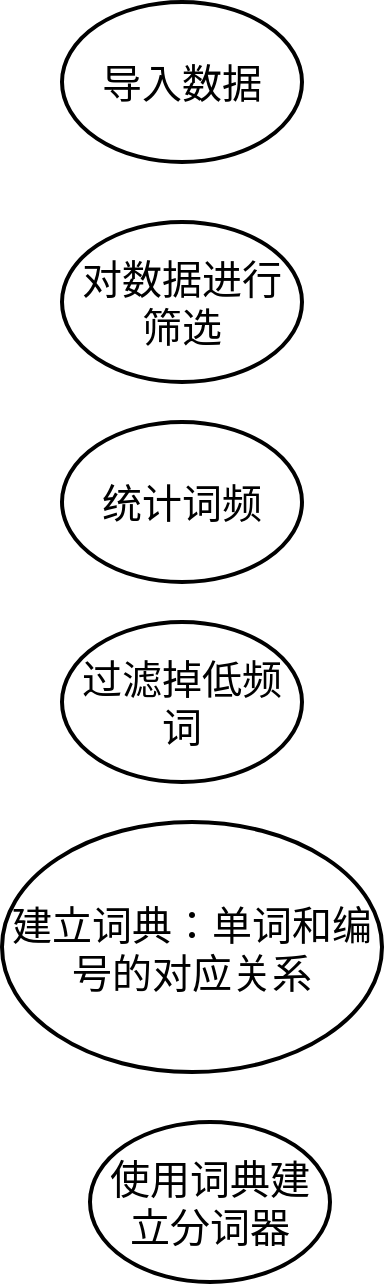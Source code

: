<mxfile version="20.0.0" type="github">
  <diagram id="kBf5p6kNl44_95Un9667" name="第 1 页">
    <mxGraphModel dx="894" dy="642" grid="1" gridSize="10" guides="1" tooltips="1" connect="1" arrows="1" fold="1" page="1" pageScale="1" pageWidth="827" pageHeight="1169" math="0" shadow="0">
      <root>
        <mxCell id="0" />
        <mxCell id="1" parent="0" />
        <mxCell id="U-wrFNITM0R60Ib-3cDE-1" value="导入数据" style="ellipse;whiteSpace=wrap;html=1;fontSize=20;strokeWidth=2;" vertex="1" parent="1">
          <mxGeometry x="340" y="80" width="120" height="80" as="geometry" />
        </mxCell>
        <mxCell id="U-wrFNITM0R60Ib-3cDE-2" value="对数据进行筛选" style="ellipse;whiteSpace=wrap;html=1;fontSize=20;strokeWidth=2;" vertex="1" parent="1">
          <mxGeometry x="340" y="190" width="120" height="80" as="geometry" />
        </mxCell>
        <mxCell id="U-wrFNITM0R60Ib-3cDE-3" value="统计词频" style="ellipse;whiteSpace=wrap;html=1;fontSize=20;strokeWidth=2;" vertex="1" parent="1">
          <mxGeometry x="340" y="290" width="120" height="80" as="geometry" />
        </mxCell>
        <mxCell id="U-wrFNITM0R60Ib-3cDE-4" value="过滤掉低频词" style="ellipse;whiteSpace=wrap;html=1;fontSize=20;strokeWidth=2;" vertex="1" parent="1">
          <mxGeometry x="340" y="390" width="120" height="80" as="geometry" />
        </mxCell>
        <mxCell id="U-wrFNITM0R60Ib-3cDE-5" value="建立词典：单词和编号的对应关系" style="ellipse;whiteSpace=wrap;html=1;fontSize=20;strokeWidth=2;" vertex="1" parent="1">
          <mxGeometry x="310" y="490" width="190" height="125" as="geometry" />
        </mxCell>
        <mxCell id="U-wrFNITM0R60Ib-3cDE-6" value="使用词典建立分词器" style="ellipse;whiteSpace=wrap;html=1;fontSize=20;strokeWidth=2;" vertex="1" parent="1">
          <mxGeometry x="354" y="640" width="120" height="80" as="geometry" />
        </mxCell>
      </root>
    </mxGraphModel>
  </diagram>
</mxfile>
